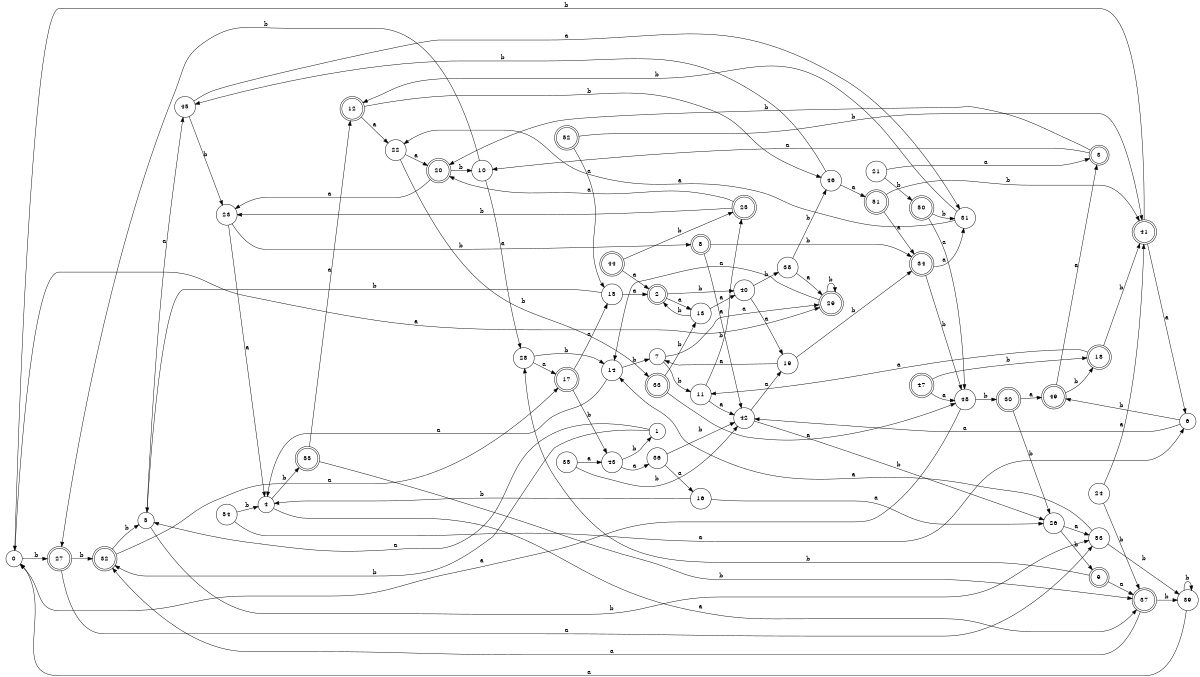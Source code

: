 digraph n45_3 {
__start0 [label="" shape="none"];

rankdir=LR;
size="8,5";

s0 [style="filled", color="black", fillcolor="white" shape="circle", label="0"];
s1 [style="filled", color="black", fillcolor="white" shape="circle", label="1"];
s2 [style="rounded,filled", color="black", fillcolor="white" shape="doublecircle", label="2"];
s3 [style="rounded,filled", color="black", fillcolor="white" shape="doublecircle", label="3"];
s4 [style="filled", color="black", fillcolor="white" shape="circle", label="4"];
s5 [style="filled", color="black", fillcolor="white" shape="circle", label="5"];
s6 [style="filled", color="black", fillcolor="white" shape="circle", label="6"];
s7 [style="filled", color="black", fillcolor="white" shape="circle", label="7"];
s8 [style="rounded,filled", color="black", fillcolor="white" shape="doublecircle", label="8"];
s9 [style="rounded,filled", color="black", fillcolor="white" shape="doublecircle", label="9"];
s10 [style="filled", color="black", fillcolor="white" shape="circle", label="10"];
s11 [style="filled", color="black", fillcolor="white" shape="circle", label="11"];
s12 [style="rounded,filled", color="black", fillcolor="white" shape="doublecircle", label="12"];
s13 [style="filled", color="black", fillcolor="white" shape="circle", label="13"];
s14 [style="filled", color="black", fillcolor="white" shape="circle", label="14"];
s15 [style="filled", color="black", fillcolor="white" shape="circle", label="15"];
s16 [style="filled", color="black", fillcolor="white" shape="circle", label="16"];
s17 [style="rounded,filled", color="black", fillcolor="white" shape="doublecircle", label="17"];
s18 [style="rounded,filled", color="black", fillcolor="white" shape="doublecircle", label="18"];
s19 [style="filled", color="black", fillcolor="white" shape="circle", label="19"];
s20 [style="rounded,filled", color="black", fillcolor="white" shape="doublecircle", label="20"];
s21 [style="filled", color="black", fillcolor="white" shape="circle", label="21"];
s22 [style="filled", color="black", fillcolor="white" shape="circle", label="22"];
s23 [style="filled", color="black", fillcolor="white" shape="circle", label="23"];
s24 [style="filled", color="black", fillcolor="white" shape="circle", label="24"];
s25 [style="rounded,filled", color="black", fillcolor="white" shape="doublecircle", label="25"];
s26 [style="filled", color="black", fillcolor="white" shape="circle", label="26"];
s27 [style="rounded,filled", color="black", fillcolor="white" shape="doublecircle", label="27"];
s28 [style="filled", color="black", fillcolor="white" shape="circle", label="28"];
s29 [style="rounded,filled", color="black", fillcolor="white" shape="doublecircle", label="29"];
s30 [style="rounded,filled", color="black", fillcolor="white" shape="doublecircle", label="30"];
s31 [style="filled", color="black", fillcolor="white" shape="circle", label="31"];
s32 [style="rounded,filled", color="black", fillcolor="white" shape="doublecircle", label="32"];
s33 [style="rounded,filled", color="black", fillcolor="white" shape="doublecircle", label="33"];
s34 [style="rounded,filled", color="black", fillcolor="white" shape="doublecircle", label="34"];
s35 [style="filled", color="black", fillcolor="white" shape="circle", label="35"];
s36 [style="filled", color="black", fillcolor="white" shape="circle", label="36"];
s37 [style="rounded,filled", color="black", fillcolor="white" shape="doublecircle", label="37"];
s38 [style="filled", color="black", fillcolor="white" shape="circle", label="38"];
s39 [style="filled", color="black", fillcolor="white" shape="circle", label="39"];
s40 [style="filled", color="black", fillcolor="white" shape="circle", label="40"];
s41 [style="rounded,filled", color="black", fillcolor="white" shape="doublecircle", label="41"];
s42 [style="filled", color="black", fillcolor="white" shape="circle", label="42"];
s43 [style="filled", color="black", fillcolor="white" shape="circle", label="43"];
s44 [style="rounded,filled", color="black", fillcolor="white" shape="doublecircle", label="44"];
s45 [style="filled", color="black", fillcolor="white" shape="circle", label="45"];
s46 [style="filled", color="black", fillcolor="white" shape="circle", label="46"];
s47 [style="rounded,filled", color="black", fillcolor="white" shape="doublecircle", label="47"];
s48 [style="filled", color="black", fillcolor="white" shape="circle", label="48"];
s49 [style="rounded,filled", color="black", fillcolor="white" shape="doublecircle", label="49"];
s50 [style="rounded,filled", color="black", fillcolor="white" shape="doublecircle", label="50"];
s51 [style="rounded,filled", color="black", fillcolor="white" shape="doublecircle", label="51"];
s52 [style="rounded,filled", color="black", fillcolor="white" shape="doublecircle", label="52"];
s53 [style="filled", color="black", fillcolor="white" shape="circle", label="53"];
s54 [style="filled", color="black", fillcolor="white" shape="circle", label="54"];
s55 [style="rounded,filled", color="black", fillcolor="white" shape="doublecircle", label="55"];
s0 -> s29 [label="a"];
s0 -> s27 [label="b"];
s1 -> s5 [label="a"];
s1 -> s32 [label="b"];
s2 -> s13 [label="a"];
s2 -> s40 [label="b"];
s3 -> s10 [label="a"];
s3 -> s20 [label="b"];
s4 -> s37 [label="a"];
s4 -> s55 [label="b"];
s5 -> s45 [label="a"];
s5 -> s53 [label="b"];
s6 -> s42 [label="a"];
s6 -> s49 [label="b"];
s7 -> s29 [label="a"];
s7 -> s11 [label="b"];
s8 -> s42 [label="a"];
s8 -> s34 [label="b"];
s9 -> s37 [label="a"];
s9 -> s28 [label="b"];
s10 -> s28 [label="a"];
s10 -> s27 [label="b"];
s11 -> s42 [label="a"];
s11 -> s25 [label="b"];
s12 -> s22 [label="a"];
s12 -> s46 [label="b"];
s13 -> s40 [label="a"];
s13 -> s2 [label="b"];
s14 -> s4 [label="a"];
s14 -> s7 [label="b"];
s15 -> s2 [label="a"];
s15 -> s5 [label="b"];
s16 -> s26 [label="a"];
s16 -> s4 [label="b"];
s17 -> s15 [label="a"];
s17 -> s43 [label="b"];
s18 -> s11 [label="a"];
s18 -> s41 [label="b"];
s19 -> s7 [label="a"];
s19 -> s34 [label="b"];
s20 -> s23 [label="a"];
s20 -> s10 [label="b"];
s21 -> s3 [label="a"];
s21 -> s50 [label="b"];
s22 -> s20 [label="a"];
s22 -> s33 [label="b"];
s23 -> s4 [label="a"];
s23 -> s8 [label="b"];
s24 -> s41 [label="a"];
s24 -> s37 [label="b"];
s25 -> s20 [label="a"];
s25 -> s23 [label="b"];
s26 -> s53 [label="a"];
s26 -> s9 [label="b"];
s27 -> s53 [label="a"];
s27 -> s32 [label="b"];
s28 -> s17 [label="a"];
s28 -> s14 [label="b"];
s29 -> s14 [label="a"];
s29 -> s29 [label="b"];
s30 -> s49 [label="a"];
s30 -> s26 [label="b"];
s31 -> s22 [label="a"];
s31 -> s12 [label="b"];
s32 -> s17 [label="a"];
s32 -> s5 [label="b"];
s33 -> s48 [label="a"];
s33 -> s13 [label="b"];
s34 -> s31 [label="a"];
s34 -> s48 [label="b"];
s35 -> s43 [label="a"];
s35 -> s42 [label="b"];
s36 -> s16 [label="a"];
s36 -> s42 [label="b"];
s37 -> s32 [label="a"];
s37 -> s39 [label="b"];
s38 -> s29 [label="a"];
s38 -> s46 [label="b"];
s39 -> s0 [label="a"];
s39 -> s39 [label="b"];
s40 -> s19 [label="a"];
s40 -> s38 [label="b"];
s41 -> s6 [label="a"];
s41 -> s0 [label="b"];
s42 -> s19 [label="a"];
s42 -> s26 [label="b"];
s43 -> s36 [label="a"];
s43 -> s1 [label="b"];
s44 -> s2 [label="a"];
s44 -> s25 [label="b"];
s45 -> s31 [label="a"];
s45 -> s23 [label="b"];
s46 -> s51 [label="a"];
s46 -> s45 [label="b"];
s47 -> s48 [label="a"];
s47 -> s18 [label="b"];
s48 -> s0 [label="a"];
s48 -> s30 [label="b"];
s49 -> s3 [label="a"];
s49 -> s18 [label="b"];
s50 -> s48 [label="a"];
s50 -> s31 [label="b"];
s51 -> s34 [label="a"];
s51 -> s41 [label="b"];
s52 -> s15 [label="a"];
s52 -> s41 [label="b"];
s53 -> s14 [label="a"];
s53 -> s39 [label="b"];
s54 -> s6 [label="a"];
s54 -> s4 [label="b"];
s55 -> s12 [label="a"];
s55 -> s37 [label="b"];

}